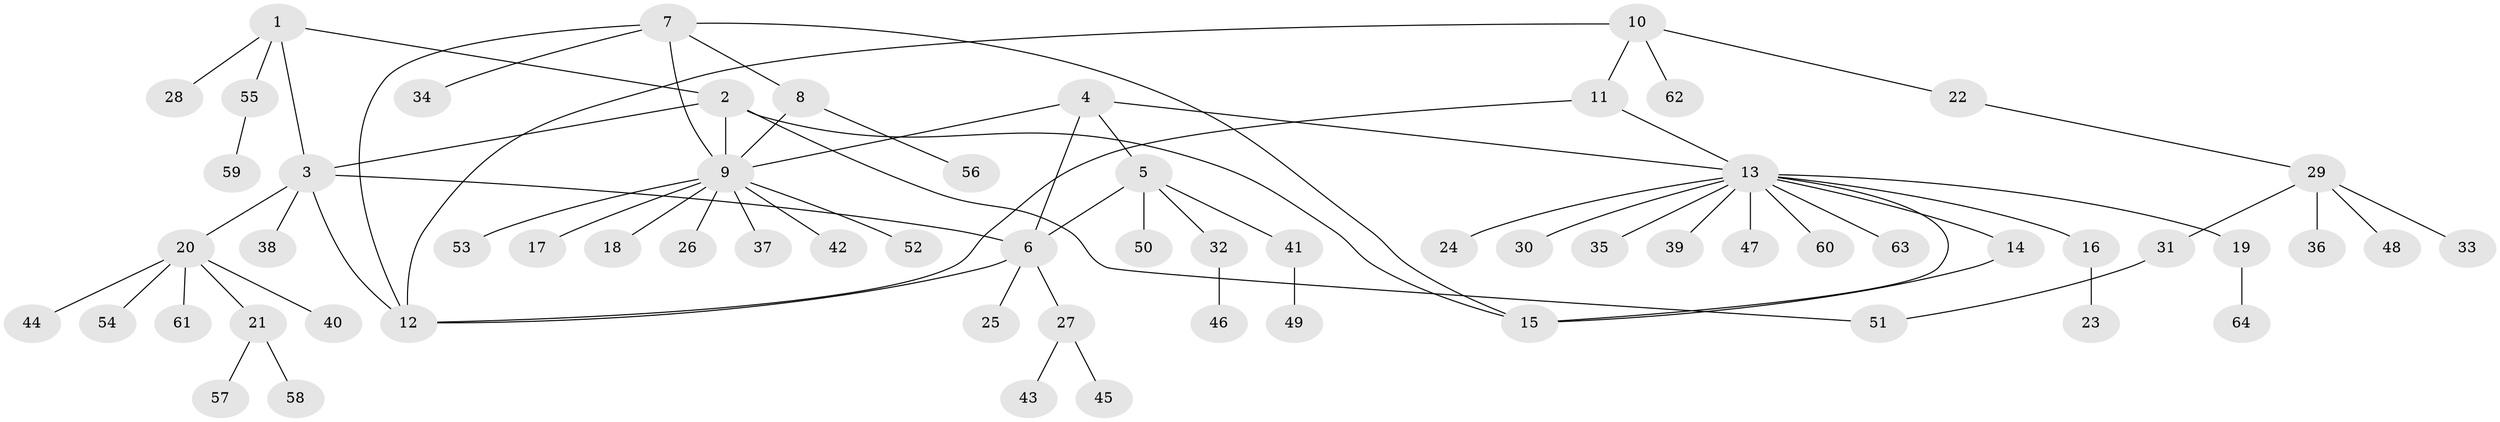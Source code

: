 // Generated by graph-tools (version 1.1) at 2025/11/02/27/25 16:11:29]
// undirected, 64 vertices, 75 edges
graph export_dot {
graph [start="1"]
  node [color=gray90,style=filled];
  1;
  2;
  3;
  4;
  5;
  6;
  7;
  8;
  9;
  10;
  11;
  12;
  13;
  14;
  15;
  16;
  17;
  18;
  19;
  20;
  21;
  22;
  23;
  24;
  25;
  26;
  27;
  28;
  29;
  30;
  31;
  32;
  33;
  34;
  35;
  36;
  37;
  38;
  39;
  40;
  41;
  42;
  43;
  44;
  45;
  46;
  47;
  48;
  49;
  50;
  51;
  52;
  53;
  54;
  55;
  56;
  57;
  58;
  59;
  60;
  61;
  62;
  63;
  64;
  1 -- 2;
  1 -- 3;
  1 -- 28;
  1 -- 55;
  2 -- 3;
  2 -- 9;
  2 -- 15;
  2 -- 51;
  3 -- 6;
  3 -- 12;
  3 -- 20;
  3 -- 38;
  4 -- 5;
  4 -- 6;
  4 -- 9;
  4 -- 13;
  5 -- 6;
  5 -- 32;
  5 -- 41;
  5 -- 50;
  6 -- 12;
  6 -- 25;
  6 -- 27;
  7 -- 8;
  7 -- 9;
  7 -- 12;
  7 -- 15;
  7 -- 34;
  8 -- 9;
  8 -- 56;
  9 -- 17;
  9 -- 18;
  9 -- 26;
  9 -- 37;
  9 -- 42;
  9 -- 52;
  9 -- 53;
  10 -- 11;
  10 -- 12;
  10 -- 22;
  10 -- 62;
  11 -- 12;
  11 -- 13;
  13 -- 14;
  13 -- 15;
  13 -- 16;
  13 -- 19;
  13 -- 24;
  13 -- 30;
  13 -- 35;
  13 -- 39;
  13 -- 47;
  13 -- 60;
  13 -- 63;
  14 -- 15;
  16 -- 23;
  19 -- 64;
  20 -- 21;
  20 -- 40;
  20 -- 44;
  20 -- 54;
  20 -- 61;
  21 -- 57;
  21 -- 58;
  22 -- 29;
  27 -- 43;
  27 -- 45;
  29 -- 31;
  29 -- 33;
  29 -- 36;
  29 -- 48;
  31 -- 51;
  32 -- 46;
  41 -- 49;
  55 -- 59;
}
